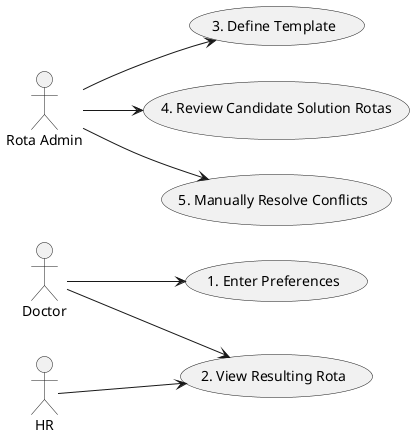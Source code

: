 @startuml
'https://plantuml.com/use-case-diagram
left to right direction

actor Doctor

actor "Rota Admin" as admin

actor HR

usecase "1. Enter Preferences" as uc1

usecase "2. View Resulting Rota" as uc2

usecase "3. Define Template" as uc3

usecase "4. Review Candidate Solution Rotas" as uc4

usecase "5. Manually Resolve Conflicts" as uc5

Doctor --> uc1
Doctor --> uc2

admin --> uc3
admin --> uc4
admin --> uc5

HR --> uc2

@enduml